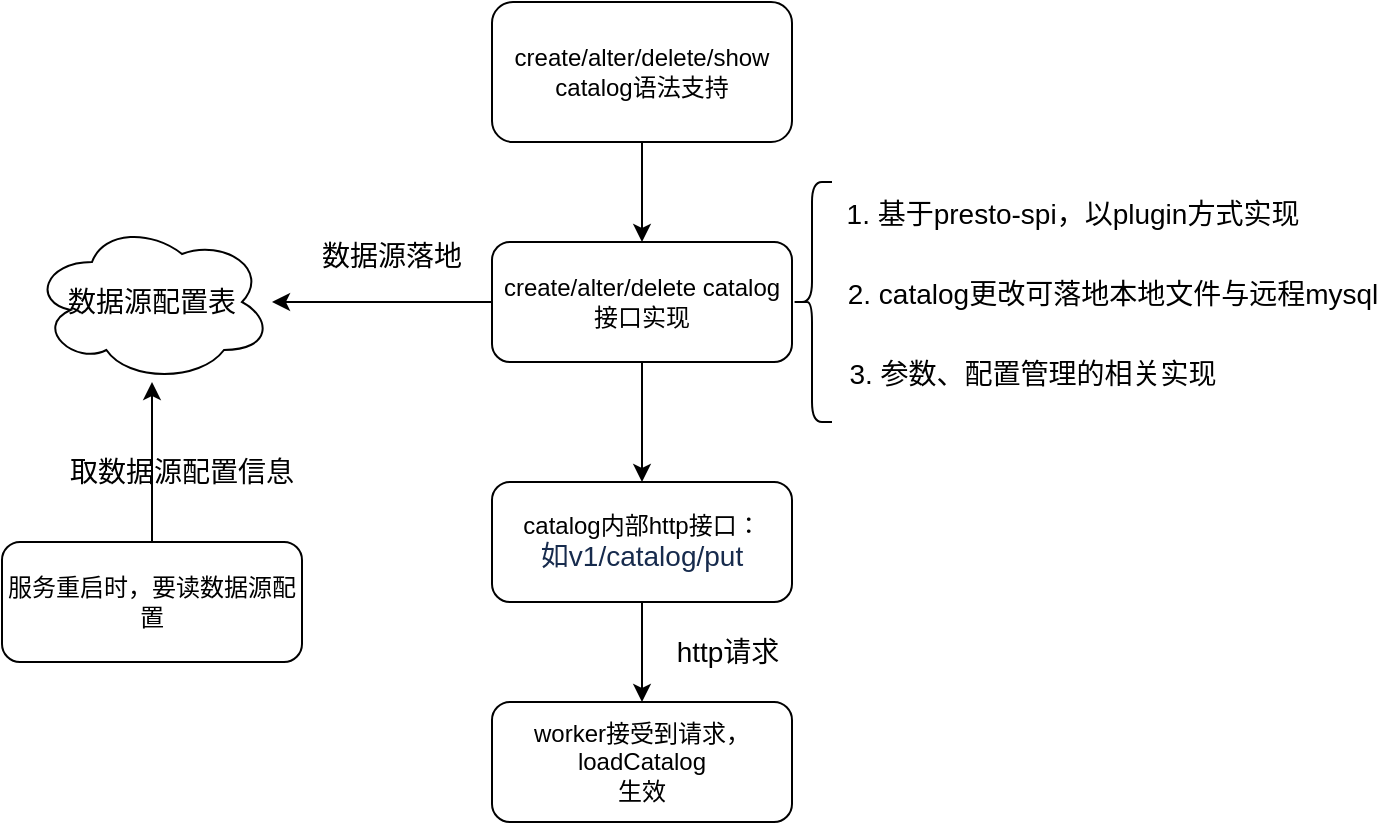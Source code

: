 <mxfile version="15.6.8" type="github">
  <diagram id="bAvVbgtw7CrFP0fsrt8A" name="Page-1">
    <mxGraphModel dx="1422" dy="882" grid="1" gridSize="10" guides="1" tooltips="1" connect="1" arrows="1" fold="1" page="1" pageScale="1" pageWidth="827" pageHeight="1169" math="0" shadow="0">
      <root>
        <mxCell id="0" />
        <mxCell id="1" parent="0" />
        <mxCell id="UX4nBrqBXpAxso1pjOPX-20" value="" style="edgeStyle=orthogonalEdgeStyle;rounded=0;orthogonalLoop=1;jettySize=auto;html=1;fontSize=14;" edge="1" parent="1" source="UX4nBrqBXpAxso1pjOPX-1" target="UX4nBrqBXpAxso1pjOPX-3">
          <mxGeometry relative="1" as="geometry" />
        </mxCell>
        <mxCell id="UX4nBrqBXpAxso1pjOPX-1" value="create/alter/delete/show catalog语法支持" style="rounded=1;whiteSpace=wrap;html=1;" vertex="1" parent="1">
          <mxGeometry x="280" y="170" width="150" height="70" as="geometry" />
        </mxCell>
        <mxCell id="UX4nBrqBXpAxso1pjOPX-21" value="" style="edgeStyle=orthogonalEdgeStyle;rounded=0;orthogonalLoop=1;jettySize=auto;html=1;fontSize=14;" edge="1" parent="1" source="UX4nBrqBXpAxso1pjOPX-3" target="UX4nBrqBXpAxso1pjOPX-4">
          <mxGeometry relative="1" as="geometry" />
        </mxCell>
        <mxCell id="UX4nBrqBXpAxso1pjOPX-27" value="" style="edgeStyle=orthogonalEdgeStyle;rounded=0;orthogonalLoop=1;jettySize=auto;html=1;fontSize=14;" edge="1" parent="1" source="UX4nBrqBXpAxso1pjOPX-3" target="UX4nBrqBXpAxso1pjOPX-26">
          <mxGeometry relative="1" as="geometry" />
        </mxCell>
        <mxCell id="UX4nBrqBXpAxso1pjOPX-3" value="create/alter/delete catalog接口实现" style="rounded=1;whiteSpace=wrap;html=1;" vertex="1" parent="1">
          <mxGeometry x="280" y="290" width="150" height="60" as="geometry" />
        </mxCell>
        <mxCell id="UX4nBrqBXpAxso1pjOPX-22" value="" style="edgeStyle=orthogonalEdgeStyle;rounded=0;orthogonalLoop=1;jettySize=auto;html=1;fontSize=14;" edge="1" parent="1" source="UX4nBrqBXpAxso1pjOPX-4" target="UX4nBrqBXpAxso1pjOPX-10">
          <mxGeometry relative="1" as="geometry" />
        </mxCell>
        <mxCell id="UX4nBrqBXpAxso1pjOPX-4" value="&lt;div&gt;catalog内部http接口：&lt;/div&gt;&lt;span style=&quot;color: rgb(23 , 43 , 77) ; font-family: , &amp;#34;blinkmacsystemfont&amp;#34; , &amp;#34;segoe ui&amp;#34; , &amp;#34;roboto&amp;#34; , &amp;#34;oxygen&amp;#34; , &amp;#34;ubuntu&amp;#34; , &amp;#34;fira sans&amp;#34; , &amp;#34;droid sans&amp;#34; , &amp;#34;helvetica neue&amp;#34; , sans-serif ; font-size: 14px ; background-color: rgb(255 , 255 , 255)&quot;&gt;如v1/catalog/put&lt;/span&gt;" style="rounded=1;whiteSpace=wrap;html=1;" vertex="1" parent="1">
          <mxGeometry x="280" y="410" width="150" height="60" as="geometry" />
        </mxCell>
        <mxCell id="UX4nBrqBXpAxso1pjOPX-10" value="worker接受到请求，loadCatalog&lt;br&gt;生效" style="rounded=1;whiteSpace=wrap;html=1;" vertex="1" parent="1">
          <mxGeometry x="280" y="520" width="150" height="60" as="geometry" />
        </mxCell>
        <mxCell id="UX4nBrqBXpAxso1pjOPX-11" value="" style="shape=curlyBracket;whiteSpace=wrap;html=1;rounded=1;" vertex="1" parent="1">
          <mxGeometry x="430" y="260" width="20" height="120" as="geometry" />
        </mxCell>
        <mxCell id="UX4nBrqBXpAxso1pjOPX-13" value="&lt;font style=&quot;font-size: 14px&quot;&gt;1. 基于presto-spi，以plugin方式实现&lt;/font&gt;" style="text;html=1;align=center;verticalAlign=middle;resizable=0;points=[];autosize=1;strokeColor=none;fillColor=none;" vertex="1" parent="1">
          <mxGeometry x="450" y="266" width="240" height="20" as="geometry" />
        </mxCell>
        <mxCell id="UX4nBrqBXpAxso1pjOPX-15" value="&lt;font style=&quot;font-size: 14px&quot;&gt;2. catalog更改可落地本地文件与远程mysql&lt;/font&gt;" style="text;html=1;align=center;verticalAlign=middle;resizable=0;points=[];autosize=1;strokeColor=none;fillColor=none;" vertex="1" parent="1">
          <mxGeometry x="450" y="306" width="280" height="20" as="geometry" />
        </mxCell>
        <mxCell id="UX4nBrqBXpAxso1pjOPX-16" value="&lt;span style=&quot;color: rgba(0 , 0 , 0 , 0) ; font-family: monospace ; font-size: 0px&quot;&gt;%3CmxGraphModel%3E%3Croot%3E%3CmxCell%20id%3D%220%22%2F%3E%3CmxCell%20id%3D%221%22%20parent%3D%220%22%2F%3E%3CmxCell%20id%3D%222%22%20value%3D%22%26lt%3Bfont%20style%3D%26quot%3Bfont-size%3A%2014px%26quot%3B%26gt%3B2.%20catalog%E6%9B%B4%E6%94%B9%E5%8F%AF%E8%90%BD%E5%9C%B0%E6%9C%AC%E5%9C%B0%E6%96%87%E4%BB%B6%E4%B8%8E%E8%BF%9C%E7%A8%8Bmysql%26lt%3B%2Ffont%26gt%3B%22%20style%3D%22text%3Bhtml%3D1%3Balign%3Dcenter%3BverticalAlign%3Dmiddle%3Bresizable%3D0%3Bpoints%3D%5B%5D%3Bautosize%3D1%3BstrokeColor%3Dnone%3BfillColor%3Dnone%3B%22%20vertex%3D%221%22%20parent%3D%221%22%3E%3CmxGeometry%20x%3D%22450%22%20y%3D%22300%22%20width%3D%22280%22%20height%3D%2220%22%20as%3D%22geometry%22%2F%3E%3C%2FmxCell%3E%3C%2Froot%3E%3C%2FmxGraphModel%3E&lt;/span&gt;" style="text;html=1;align=center;verticalAlign=middle;resizable=0;points=[];autosize=1;strokeColor=none;fillColor=none;" vertex="1" parent="1">
          <mxGeometry x="590" y="346" width="20" height="20" as="geometry" />
        </mxCell>
        <mxCell id="UX4nBrqBXpAxso1pjOPX-17" value="3. 参数、配置管理的相关实现" style="text;html=1;align=center;verticalAlign=middle;resizable=0;points=[];autosize=1;strokeColor=none;fillColor=none;fontSize=14;" vertex="1" parent="1">
          <mxGeometry x="450" y="346" width="200" height="20" as="geometry" />
        </mxCell>
        <mxCell id="UX4nBrqBXpAxso1pjOPX-26" value="数据源配置表" style="ellipse;shape=cloud;whiteSpace=wrap;html=1;fontSize=14;" vertex="1" parent="1">
          <mxGeometry x="50" y="280" width="120" height="80" as="geometry" />
        </mxCell>
        <mxCell id="UX4nBrqBXpAxso1pjOPX-28" value="数据源落地" style="text;html=1;strokeColor=none;fillColor=none;align=center;verticalAlign=middle;whiteSpace=wrap;rounded=0;fontSize=14;" vertex="1" parent="1">
          <mxGeometry x="190" y="282" width="80" height="30" as="geometry" />
        </mxCell>
        <mxCell id="UX4nBrqBXpAxso1pjOPX-29" value="http请求" style="text;html=1;strokeColor=none;fillColor=none;align=center;verticalAlign=middle;whiteSpace=wrap;rounded=0;fontSize=14;" vertex="1" parent="1">
          <mxGeometry x="368" y="480" width="60" height="30" as="geometry" />
        </mxCell>
        <mxCell id="UX4nBrqBXpAxso1pjOPX-32" value="" style="edgeStyle=orthogonalEdgeStyle;rounded=0;orthogonalLoop=1;jettySize=auto;html=1;fontSize=14;" edge="1" parent="1" source="UX4nBrqBXpAxso1pjOPX-31" target="UX4nBrqBXpAxso1pjOPX-26">
          <mxGeometry relative="1" as="geometry" />
        </mxCell>
        <mxCell id="UX4nBrqBXpAxso1pjOPX-31" value="服务重启时，要读数据源配置" style="rounded=1;whiteSpace=wrap;html=1;" vertex="1" parent="1">
          <mxGeometry x="35" y="440" width="150" height="60" as="geometry" />
        </mxCell>
        <mxCell id="UX4nBrqBXpAxso1pjOPX-33" value="取数据源配置信息" style="text;html=1;strokeColor=none;fillColor=none;align=center;verticalAlign=middle;whiteSpace=wrap;rounded=0;fontSize=14;" vertex="1" parent="1">
          <mxGeometry x="60" y="390" width="130" height="30" as="geometry" />
        </mxCell>
      </root>
    </mxGraphModel>
  </diagram>
</mxfile>
